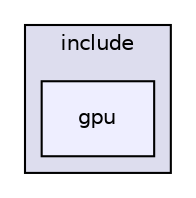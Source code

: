 digraph "gpu" {
  compound=true
  node [ fontsize="10", fontname="Helvetica"];
  edge [ labelfontsize="10", labelfontname="Helvetica"];
  subgraph clusterdir_29360d1ece32a6e2128493c81edcca5c {
    graph [ bgcolor="#ddddee", pencolor="black", label="include" fontname="Helvetica", fontsize="10", URL="dir_29360d1ece32a6e2128493c81edcca5c.html"]
  dir_c7e83344080c7a0468d8e0f29e1aa260 [shape=box, label="gpu", style="filled", fillcolor="#eeeeff", pencolor="black", URL="dir_c7e83344080c7a0468d8e0f29e1aa260.html"];
  }
}
